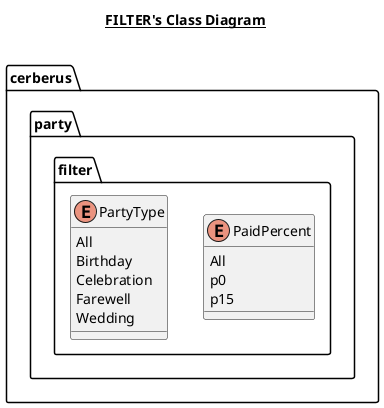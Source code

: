 @startuml

title __FILTER's Class Diagram__\n

  namespace cerberus {
    namespace party {
      namespace filter {
        enum PaidPercent {
          All
          p0
          p15
        }
      }
    }
  }
  

  namespace cerberus {
    namespace party {
      namespace filter {
        enum PartyType {
          All
          Birthday
          Celebration
          Farewell
          Wedding
        }
      }
    }
  }
  





@enduml
